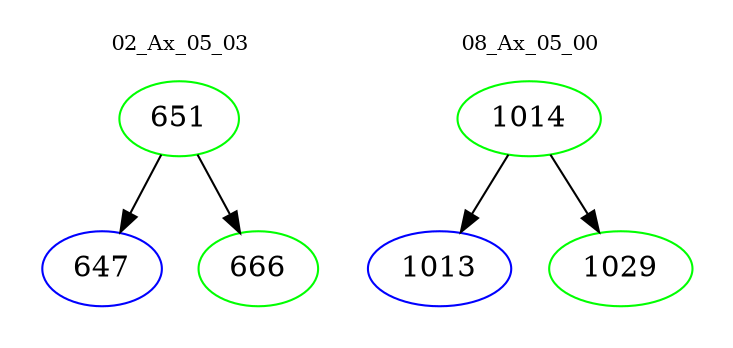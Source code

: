 digraph{
subgraph cluster_0 {
color = white
label = "02_Ax_05_03";
fontsize=10;
T0_651 [label="651", color="green"]
T0_651 -> T0_647 [color="black"]
T0_647 [label="647", color="blue"]
T0_651 -> T0_666 [color="black"]
T0_666 [label="666", color="green"]
}
subgraph cluster_1 {
color = white
label = "08_Ax_05_00";
fontsize=10;
T1_1014 [label="1014", color="green"]
T1_1014 -> T1_1013 [color="black"]
T1_1013 [label="1013", color="blue"]
T1_1014 -> T1_1029 [color="black"]
T1_1029 [label="1029", color="green"]
}
}

